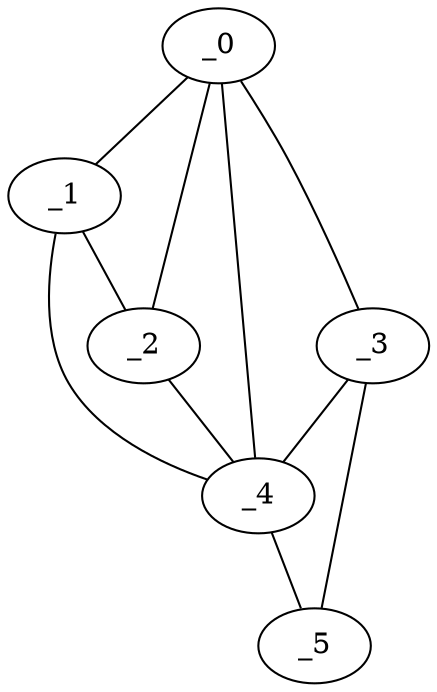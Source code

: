 graph "obj36__135.gxl" {
	_0	 [x=49,
		y=63];
	_1	 [x=55,
		y=106];
	_0 -- _1	 [valence=1];
	_2	 [x=60,
		y=105];
	_0 -- _2	 [valence=2];
	_3	 [x=70,
		y=22];
	_0 -- _3	 [valence=1];
	_4	 [x=108,
		y=107];
	_0 -- _4	 [valence=1];
	_1 -- _2	 [valence=2];
	_1 -- _4	 [valence=1];
	_2 -- _4	 [valence=1];
	_3 -- _4	 [valence=2];
	_5	 [x=114,
		y=106];
	_3 -- _5	 [valence=1];
	_4 -- _5	 [valence=1];
}

